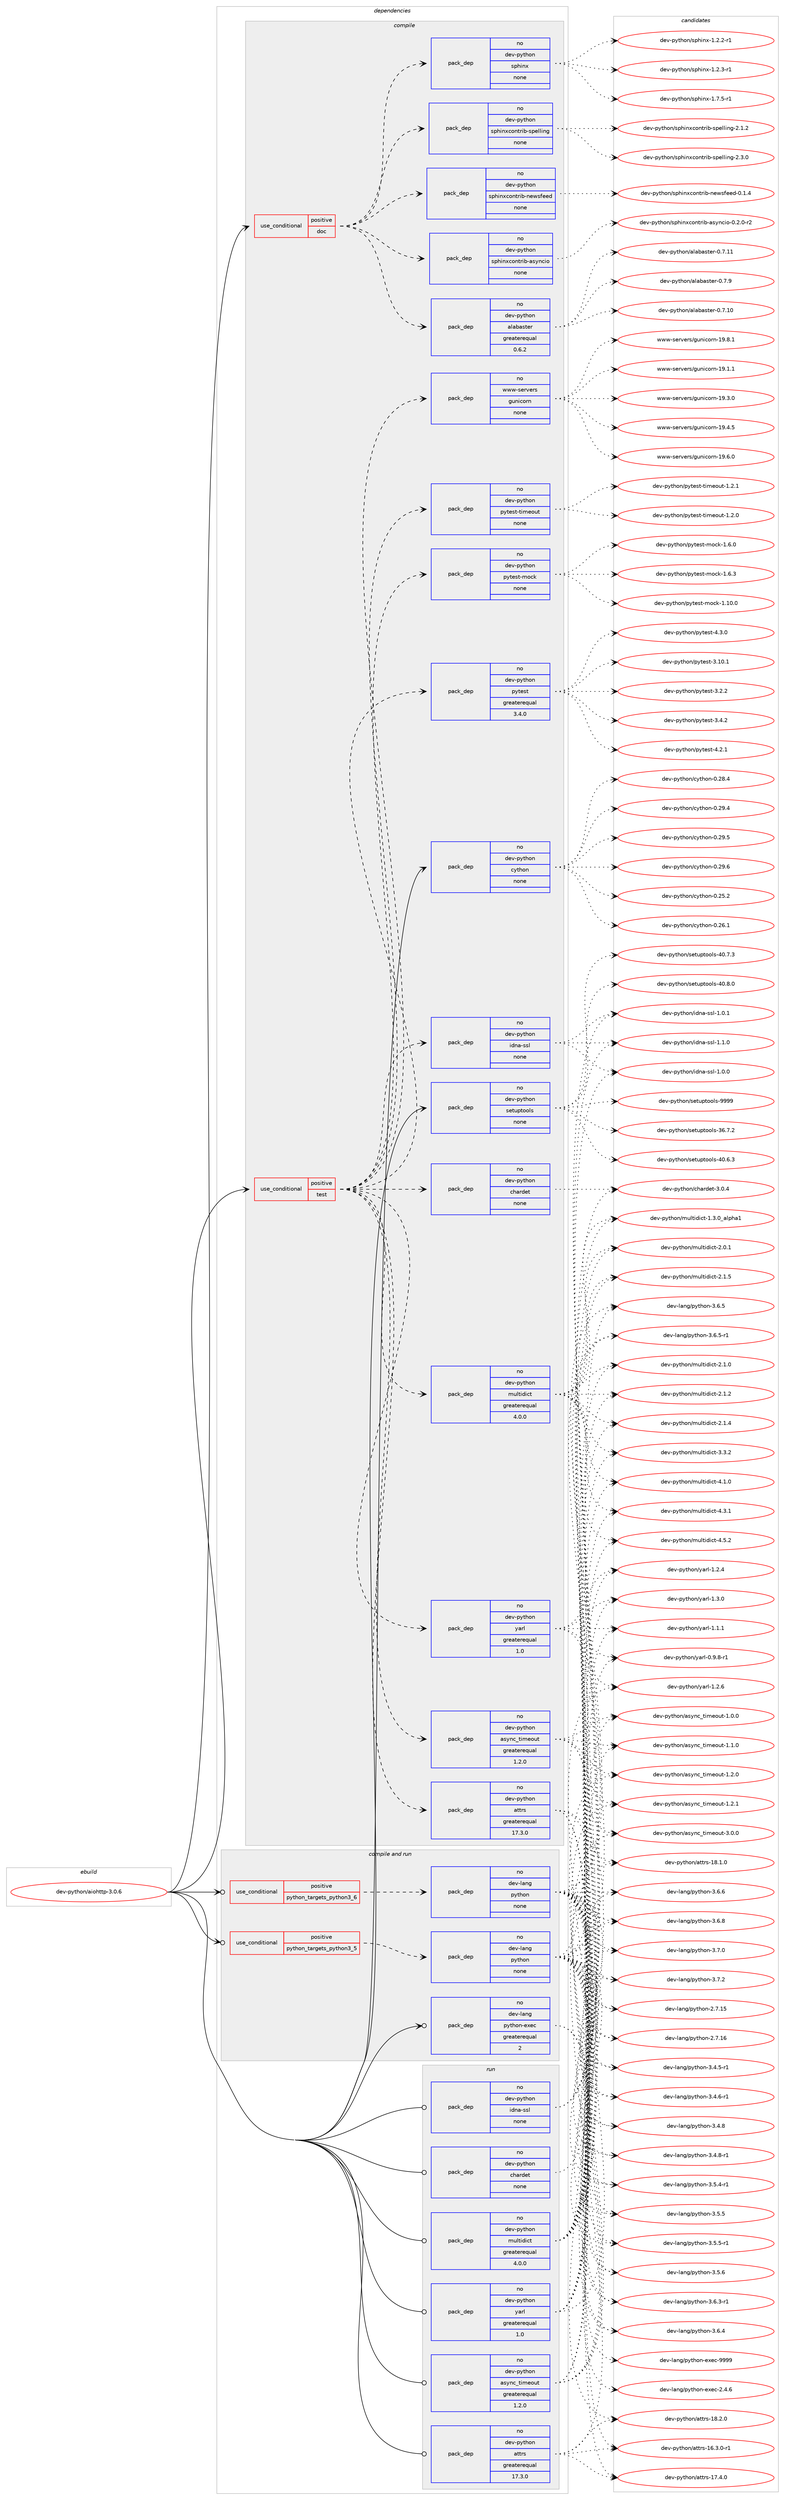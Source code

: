 digraph prolog {

# *************
# Graph options
# *************

newrank=true;
concentrate=true;
compound=true;
graph [rankdir=LR,fontname=Helvetica,fontsize=10,ranksep=1.5];#, ranksep=2.5, nodesep=0.2];
edge  [arrowhead=vee];
node  [fontname=Helvetica,fontsize=10];

# **********
# The ebuild
# **********

subgraph cluster_leftcol {
color=gray;
rank=same;
label=<<i>ebuild</i>>;
id [label="dev-python/aiohttp-3.0.6", color=red, width=4, href="../dev-python/aiohttp-3.0.6.svg"];
}

# ****************
# The dependencies
# ****************

subgraph cluster_midcol {
color=gray;
label=<<i>dependencies</i>>;
subgraph cluster_compile {
fillcolor="#eeeeee";
style=filled;
label=<<i>compile</i>>;
subgraph cond370625 {
dependency1397799 [label=<<TABLE BORDER="0" CELLBORDER="1" CELLSPACING="0" CELLPADDING="4"><TR><TD ROWSPAN="3" CELLPADDING="10">use_conditional</TD></TR><TR><TD>positive</TD></TR><TR><TD>doc</TD></TR></TABLE>>, shape=none, color=red];
subgraph pack1003949 {
dependency1397800 [label=<<TABLE BORDER="0" CELLBORDER="1" CELLSPACING="0" CELLPADDING="4" WIDTH="220"><TR><TD ROWSPAN="6" CELLPADDING="30">pack_dep</TD></TR><TR><TD WIDTH="110">no</TD></TR><TR><TD>dev-python</TD></TR><TR><TD>alabaster</TD></TR><TR><TD>greaterequal</TD></TR><TR><TD>0.6.2</TD></TR></TABLE>>, shape=none, color=blue];
}
dependency1397799:e -> dependency1397800:w [weight=20,style="dashed",arrowhead="vee"];
subgraph pack1003950 {
dependency1397801 [label=<<TABLE BORDER="0" CELLBORDER="1" CELLSPACING="0" CELLPADDING="4" WIDTH="220"><TR><TD ROWSPAN="6" CELLPADDING="30">pack_dep</TD></TR><TR><TD WIDTH="110">no</TD></TR><TR><TD>dev-python</TD></TR><TR><TD>sphinxcontrib-asyncio</TD></TR><TR><TD>none</TD></TR><TR><TD></TD></TR></TABLE>>, shape=none, color=blue];
}
dependency1397799:e -> dependency1397801:w [weight=20,style="dashed",arrowhead="vee"];
subgraph pack1003951 {
dependency1397802 [label=<<TABLE BORDER="0" CELLBORDER="1" CELLSPACING="0" CELLPADDING="4" WIDTH="220"><TR><TD ROWSPAN="6" CELLPADDING="30">pack_dep</TD></TR><TR><TD WIDTH="110">no</TD></TR><TR><TD>dev-python</TD></TR><TR><TD>sphinxcontrib-newsfeed</TD></TR><TR><TD>none</TD></TR><TR><TD></TD></TR></TABLE>>, shape=none, color=blue];
}
dependency1397799:e -> dependency1397802:w [weight=20,style="dashed",arrowhead="vee"];
subgraph pack1003952 {
dependency1397803 [label=<<TABLE BORDER="0" CELLBORDER="1" CELLSPACING="0" CELLPADDING="4" WIDTH="220"><TR><TD ROWSPAN="6" CELLPADDING="30">pack_dep</TD></TR><TR><TD WIDTH="110">no</TD></TR><TR><TD>dev-python</TD></TR><TR><TD>sphinxcontrib-spelling</TD></TR><TR><TD>none</TD></TR><TR><TD></TD></TR></TABLE>>, shape=none, color=blue];
}
dependency1397799:e -> dependency1397803:w [weight=20,style="dashed",arrowhead="vee"];
subgraph pack1003953 {
dependency1397804 [label=<<TABLE BORDER="0" CELLBORDER="1" CELLSPACING="0" CELLPADDING="4" WIDTH="220"><TR><TD ROWSPAN="6" CELLPADDING="30">pack_dep</TD></TR><TR><TD WIDTH="110">no</TD></TR><TR><TD>dev-python</TD></TR><TR><TD>sphinx</TD></TR><TR><TD>none</TD></TR><TR><TD></TD></TR></TABLE>>, shape=none, color=blue];
}
dependency1397799:e -> dependency1397804:w [weight=20,style="dashed",arrowhead="vee"];
}
id:e -> dependency1397799:w [weight=20,style="solid",arrowhead="vee"];
subgraph cond370626 {
dependency1397805 [label=<<TABLE BORDER="0" CELLBORDER="1" CELLSPACING="0" CELLPADDING="4"><TR><TD ROWSPAN="3" CELLPADDING="10">use_conditional</TD></TR><TR><TD>positive</TD></TR><TR><TD>test</TD></TR></TABLE>>, shape=none, color=red];
subgraph pack1003954 {
dependency1397806 [label=<<TABLE BORDER="0" CELLBORDER="1" CELLSPACING="0" CELLPADDING="4" WIDTH="220"><TR><TD ROWSPAN="6" CELLPADDING="30">pack_dep</TD></TR><TR><TD WIDTH="110">no</TD></TR><TR><TD>dev-python</TD></TR><TR><TD>async_timeout</TD></TR><TR><TD>greaterequal</TD></TR><TR><TD>1.2.0</TD></TR></TABLE>>, shape=none, color=blue];
}
dependency1397805:e -> dependency1397806:w [weight=20,style="dashed",arrowhead="vee"];
subgraph pack1003955 {
dependency1397807 [label=<<TABLE BORDER="0" CELLBORDER="1" CELLSPACING="0" CELLPADDING="4" WIDTH="220"><TR><TD ROWSPAN="6" CELLPADDING="30">pack_dep</TD></TR><TR><TD WIDTH="110">no</TD></TR><TR><TD>dev-python</TD></TR><TR><TD>attrs</TD></TR><TR><TD>greaterequal</TD></TR><TR><TD>17.3.0</TD></TR></TABLE>>, shape=none, color=blue];
}
dependency1397805:e -> dependency1397807:w [weight=20,style="dashed",arrowhead="vee"];
subgraph pack1003956 {
dependency1397808 [label=<<TABLE BORDER="0" CELLBORDER="1" CELLSPACING="0" CELLPADDING="4" WIDTH="220"><TR><TD ROWSPAN="6" CELLPADDING="30">pack_dep</TD></TR><TR><TD WIDTH="110">no</TD></TR><TR><TD>dev-python</TD></TR><TR><TD>chardet</TD></TR><TR><TD>none</TD></TR><TR><TD></TD></TR></TABLE>>, shape=none, color=blue];
}
dependency1397805:e -> dependency1397808:w [weight=20,style="dashed",arrowhead="vee"];
subgraph pack1003957 {
dependency1397809 [label=<<TABLE BORDER="0" CELLBORDER="1" CELLSPACING="0" CELLPADDING="4" WIDTH="220"><TR><TD ROWSPAN="6" CELLPADDING="30">pack_dep</TD></TR><TR><TD WIDTH="110">no</TD></TR><TR><TD>dev-python</TD></TR><TR><TD>multidict</TD></TR><TR><TD>greaterequal</TD></TR><TR><TD>4.0.0</TD></TR></TABLE>>, shape=none, color=blue];
}
dependency1397805:e -> dependency1397809:w [weight=20,style="dashed",arrowhead="vee"];
subgraph pack1003958 {
dependency1397810 [label=<<TABLE BORDER="0" CELLBORDER="1" CELLSPACING="0" CELLPADDING="4" WIDTH="220"><TR><TD ROWSPAN="6" CELLPADDING="30">pack_dep</TD></TR><TR><TD WIDTH="110">no</TD></TR><TR><TD>dev-python</TD></TR><TR><TD>yarl</TD></TR><TR><TD>greaterequal</TD></TR><TR><TD>1.0</TD></TR></TABLE>>, shape=none, color=blue];
}
dependency1397805:e -> dependency1397810:w [weight=20,style="dashed",arrowhead="vee"];
subgraph pack1003959 {
dependency1397811 [label=<<TABLE BORDER="0" CELLBORDER="1" CELLSPACING="0" CELLPADDING="4" WIDTH="220"><TR><TD ROWSPAN="6" CELLPADDING="30">pack_dep</TD></TR><TR><TD WIDTH="110">no</TD></TR><TR><TD>dev-python</TD></TR><TR><TD>idna-ssl</TD></TR><TR><TD>none</TD></TR><TR><TD></TD></TR></TABLE>>, shape=none, color=blue];
}
dependency1397805:e -> dependency1397811:w [weight=20,style="dashed",arrowhead="vee"];
subgraph pack1003960 {
dependency1397812 [label=<<TABLE BORDER="0" CELLBORDER="1" CELLSPACING="0" CELLPADDING="4" WIDTH="220"><TR><TD ROWSPAN="6" CELLPADDING="30">pack_dep</TD></TR><TR><TD WIDTH="110">no</TD></TR><TR><TD>dev-python</TD></TR><TR><TD>pytest</TD></TR><TR><TD>greaterequal</TD></TR><TR><TD>3.4.0</TD></TR></TABLE>>, shape=none, color=blue];
}
dependency1397805:e -> dependency1397812:w [weight=20,style="dashed",arrowhead="vee"];
subgraph pack1003961 {
dependency1397813 [label=<<TABLE BORDER="0" CELLBORDER="1" CELLSPACING="0" CELLPADDING="4" WIDTH="220"><TR><TD ROWSPAN="6" CELLPADDING="30">pack_dep</TD></TR><TR><TD WIDTH="110">no</TD></TR><TR><TD>dev-python</TD></TR><TR><TD>pytest-mock</TD></TR><TR><TD>none</TD></TR><TR><TD></TD></TR></TABLE>>, shape=none, color=blue];
}
dependency1397805:e -> dependency1397813:w [weight=20,style="dashed",arrowhead="vee"];
subgraph pack1003962 {
dependency1397814 [label=<<TABLE BORDER="0" CELLBORDER="1" CELLSPACING="0" CELLPADDING="4" WIDTH="220"><TR><TD ROWSPAN="6" CELLPADDING="30">pack_dep</TD></TR><TR><TD WIDTH="110">no</TD></TR><TR><TD>dev-python</TD></TR><TR><TD>pytest-timeout</TD></TR><TR><TD>none</TD></TR><TR><TD></TD></TR></TABLE>>, shape=none, color=blue];
}
dependency1397805:e -> dependency1397814:w [weight=20,style="dashed",arrowhead="vee"];
subgraph pack1003963 {
dependency1397815 [label=<<TABLE BORDER="0" CELLBORDER="1" CELLSPACING="0" CELLPADDING="4" WIDTH="220"><TR><TD ROWSPAN="6" CELLPADDING="30">pack_dep</TD></TR><TR><TD WIDTH="110">no</TD></TR><TR><TD>www-servers</TD></TR><TR><TD>gunicorn</TD></TR><TR><TD>none</TD></TR><TR><TD></TD></TR></TABLE>>, shape=none, color=blue];
}
dependency1397805:e -> dependency1397815:w [weight=20,style="dashed",arrowhead="vee"];
}
id:e -> dependency1397805:w [weight=20,style="solid",arrowhead="vee"];
subgraph pack1003964 {
dependency1397816 [label=<<TABLE BORDER="0" CELLBORDER="1" CELLSPACING="0" CELLPADDING="4" WIDTH="220"><TR><TD ROWSPAN="6" CELLPADDING="30">pack_dep</TD></TR><TR><TD WIDTH="110">no</TD></TR><TR><TD>dev-python</TD></TR><TR><TD>cython</TD></TR><TR><TD>none</TD></TR><TR><TD></TD></TR></TABLE>>, shape=none, color=blue];
}
id:e -> dependency1397816:w [weight=20,style="solid",arrowhead="vee"];
subgraph pack1003965 {
dependency1397817 [label=<<TABLE BORDER="0" CELLBORDER="1" CELLSPACING="0" CELLPADDING="4" WIDTH="220"><TR><TD ROWSPAN="6" CELLPADDING="30">pack_dep</TD></TR><TR><TD WIDTH="110">no</TD></TR><TR><TD>dev-python</TD></TR><TR><TD>setuptools</TD></TR><TR><TD>none</TD></TR><TR><TD></TD></TR></TABLE>>, shape=none, color=blue];
}
id:e -> dependency1397817:w [weight=20,style="solid",arrowhead="vee"];
}
subgraph cluster_compileandrun {
fillcolor="#eeeeee";
style=filled;
label=<<i>compile and run</i>>;
subgraph cond370627 {
dependency1397818 [label=<<TABLE BORDER="0" CELLBORDER="1" CELLSPACING="0" CELLPADDING="4"><TR><TD ROWSPAN="3" CELLPADDING="10">use_conditional</TD></TR><TR><TD>positive</TD></TR><TR><TD>python_targets_python3_5</TD></TR></TABLE>>, shape=none, color=red];
subgraph pack1003966 {
dependency1397819 [label=<<TABLE BORDER="0" CELLBORDER="1" CELLSPACING="0" CELLPADDING="4" WIDTH="220"><TR><TD ROWSPAN="6" CELLPADDING="30">pack_dep</TD></TR><TR><TD WIDTH="110">no</TD></TR><TR><TD>dev-lang</TD></TR><TR><TD>python</TD></TR><TR><TD>none</TD></TR><TR><TD></TD></TR></TABLE>>, shape=none, color=blue];
}
dependency1397818:e -> dependency1397819:w [weight=20,style="dashed",arrowhead="vee"];
}
id:e -> dependency1397818:w [weight=20,style="solid",arrowhead="odotvee"];
subgraph cond370628 {
dependency1397820 [label=<<TABLE BORDER="0" CELLBORDER="1" CELLSPACING="0" CELLPADDING="4"><TR><TD ROWSPAN="3" CELLPADDING="10">use_conditional</TD></TR><TR><TD>positive</TD></TR><TR><TD>python_targets_python3_6</TD></TR></TABLE>>, shape=none, color=red];
subgraph pack1003967 {
dependency1397821 [label=<<TABLE BORDER="0" CELLBORDER="1" CELLSPACING="0" CELLPADDING="4" WIDTH="220"><TR><TD ROWSPAN="6" CELLPADDING="30">pack_dep</TD></TR><TR><TD WIDTH="110">no</TD></TR><TR><TD>dev-lang</TD></TR><TR><TD>python</TD></TR><TR><TD>none</TD></TR><TR><TD></TD></TR></TABLE>>, shape=none, color=blue];
}
dependency1397820:e -> dependency1397821:w [weight=20,style="dashed",arrowhead="vee"];
}
id:e -> dependency1397820:w [weight=20,style="solid",arrowhead="odotvee"];
subgraph pack1003968 {
dependency1397822 [label=<<TABLE BORDER="0" CELLBORDER="1" CELLSPACING="0" CELLPADDING="4" WIDTH="220"><TR><TD ROWSPAN="6" CELLPADDING="30">pack_dep</TD></TR><TR><TD WIDTH="110">no</TD></TR><TR><TD>dev-lang</TD></TR><TR><TD>python-exec</TD></TR><TR><TD>greaterequal</TD></TR><TR><TD>2</TD></TR></TABLE>>, shape=none, color=blue];
}
id:e -> dependency1397822:w [weight=20,style="solid",arrowhead="odotvee"];
}
subgraph cluster_run {
fillcolor="#eeeeee";
style=filled;
label=<<i>run</i>>;
subgraph pack1003969 {
dependency1397823 [label=<<TABLE BORDER="0" CELLBORDER="1" CELLSPACING="0" CELLPADDING="4" WIDTH="220"><TR><TD ROWSPAN="6" CELLPADDING="30">pack_dep</TD></TR><TR><TD WIDTH="110">no</TD></TR><TR><TD>dev-python</TD></TR><TR><TD>async_timeout</TD></TR><TR><TD>greaterequal</TD></TR><TR><TD>1.2.0</TD></TR></TABLE>>, shape=none, color=blue];
}
id:e -> dependency1397823:w [weight=20,style="solid",arrowhead="odot"];
subgraph pack1003970 {
dependency1397824 [label=<<TABLE BORDER="0" CELLBORDER="1" CELLSPACING="0" CELLPADDING="4" WIDTH="220"><TR><TD ROWSPAN="6" CELLPADDING="30">pack_dep</TD></TR><TR><TD WIDTH="110">no</TD></TR><TR><TD>dev-python</TD></TR><TR><TD>attrs</TD></TR><TR><TD>greaterequal</TD></TR><TR><TD>17.3.0</TD></TR></TABLE>>, shape=none, color=blue];
}
id:e -> dependency1397824:w [weight=20,style="solid",arrowhead="odot"];
subgraph pack1003971 {
dependency1397825 [label=<<TABLE BORDER="0" CELLBORDER="1" CELLSPACING="0" CELLPADDING="4" WIDTH="220"><TR><TD ROWSPAN="6" CELLPADDING="30">pack_dep</TD></TR><TR><TD WIDTH="110">no</TD></TR><TR><TD>dev-python</TD></TR><TR><TD>chardet</TD></TR><TR><TD>none</TD></TR><TR><TD></TD></TR></TABLE>>, shape=none, color=blue];
}
id:e -> dependency1397825:w [weight=20,style="solid",arrowhead="odot"];
subgraph pack1003972 {
dependency1397826 [label=<<TABLE BORDER="0" CELLBORDER="1" CELLSPACING="0" CELLPADDING="4" WIDTH="220"><TR><TD ROWSPAN="6" CELLPADDING="30">pack_dep</TD></TR><TR><TD WIDTH="110">no</TD></TR><TR><TD>dev-python</TD></TR><TR><TD>idna-ssl</TD></TR><TR><TD>none</TD></TR><TR><TD></TD></TR></TABLE>>, shape=none, color=blue];
}
id:e -> dependency1397826:w [weight=20,style="solid",arrowhead="odot"];
subgraph pack1003973 {
dependency1397827 [label=<<TABLE BORDER="0" CELLBORDER="1" CELLSPACING="0" CELLPADDING="4" WIDTH="220"><TR><TD ROWSPAN="6" CELLPADDING="30">pack_dep</TD></TR><TR><TD WIDTH="110">no</TD></TR><TR><TD>dev-python</TD></TR><TR><TD>multidict</TD></TR><TR><TD>greaterequal</TD></TR><TR><TD>4.0.0</TD></TR></TABLE>>, shape=none, color=blue];
}
id:e -> dependency1397827:w [weight=20,style="solid",arrowhead="odot"];
subgraph pack1003974 {
dependency1397828 [label=<<TABLE BORDER="0" CELLBORDER="1" CELLSPACING="0" CELLPADDING="4" WIDTH="220"><TR><TD ROWSPAN="6" CELLPADDING="30">pack_dep</TD></TR><TR><TD WIDTH="110">no</TD></TR><TR><TD>dev-python</TD></TR><TR><TD>yarl</TD></TR><TR><TD>greaterequal</TD></TR><TR><TD>1.0</TD></TR></TABLE>>, shape=none, color=blue];
}
id:e -> dependency1397828:w [weight=20,style="solid",arrowhead="odot"];
}
}

# **************
# The candidates
# **************

subgraph cluster_choices {
rank=same;
color=gray;
label=<<i>candidates</i>>;

subgraph choice1003949 {
color=black;
nodesep=1;
choice10010111845112121116104111110479710897989711511610111445484655464948 [label="dev-python/alabaster-0.7.10", color=red, width=4,href="../dev-python/alabaster-0.7.10.svg"];
choice10010111845112121116104111110479710897989711511610111445484655464949 [label="dev-python/alabaster-0.7.11", color=red, width=4,href="../dev-python/alabaster-0.7.11.svg"];
choice100101118451121211161041111104797108979897115116101114454846554657 [label="dev-python/alabaster-0.7.9", color=red, width=4,href="../dev-python/alabaster-0.7.9.svg"];
dependency1397800:e -> choice10010111845112121116104111110479710897989711511610111445484655464948:w [style=dotted,weight="100"];
dependency1397800:e -> choice10010111845112121116104111110479710897989711511610111445484655464949:w [style=dotted,weight="100"];
dependency1397800:e -> choice100101118451121211161041111104797108979897115116101114454846554657:w [style=dotted,weight="100"];
}
subgraph choice1003950 {
color=black;
nodesep=1;
choice100101118451121211161041111104711511210410511012099111110116114105984597115121110991051114548465046484511450 [label="dev-python/sphinxcontrib-asyncio-0.2.0-r2", color=red, width=4,href="../dev-python/sphinxcontrib-asyncio-0.2.0-r2.svg"];
dependency1397801:e -> choice100101118451121211161041111104711511210410511012099111110116114105984597115121110991051114548465046484511450:w [style=dotted,weight="100"];
}
subgraph choice1003951 {
color=black;
nodesep=1;
choice1001011184511212111610411111047115112104105110120991111101161141059845110101119115102101101100454846494652 [label="dev-python/sphinxcontrib-newsfeed-0.1.4", color=red, width=4,href="../dev-python/sphinxcontrib-newsfeed-0.1.4.svg"];
dependency1397802:e -> choice1001011184511212111610411111047115112104105110120991111101161141059845110101119115102101101100454846494652:w [style=dotted,weight="100"];
}
subgraph choice1003952 {
color=black;
nodesep=1;
choice1001011184511212111610411111047115112104105110120991111101161141059845115112101108108105110103455046494650 [label="dev-python/sphinxcontrib-spelling-2.1.2", color=red, width=4,href="../dev-python/sphinxcontrib-spelling-2.1.2.svg"];
choice1001011184511212111610411111047115112104105110120991111101161141059845115112101108108105110103455046514648 [label="dev-python/sphinxcontrib-spelling-2.3.0", color=red, width=4,href="../dev-python/sphinxcontrib-spelling-2.3.0.svg"];
dependency1397803:e -> choice1001011184511212111610411111047115112104105110120991111101161141059845115112101108108105110103455046494650:w [style=dotted,weight="100"];
dependency1397803:e -> choice1001011184511212111610411111047115112104105110120991111101161141059845115112101108108105110103455046514648:w [style=dotted,weight="100"];
}
subgraph choice1003953 {
color=black;
nodesep=1;
choice10010111845112121116104111110471151121041051101204549465046504511449 [label="dev-python/sphinx-1.2.2-r1", color=red, width=4,href="../dev-python/sphinx-1.2.2-r1.svg"];
choice10010111845112121116104111110471151121041051101204549465046514511449 [label="dev-python/sphinx-1.2.3-r1", color=red, width=4,href="../dev-python/sphinx-1.2.3-r1.svg"];
choice10010111845112121116104111110471151121041051101204549465546534511449 [label="dev-python/sphinx-1.7.5-r1", color=red, width=4,href="../dev-python/sphinx-1.7.5-r1.svg"];
dependency1397804:e -> choice10010111845112121116104111110471151121041051101204549465046504511449:w [style=dotted,weight="100"];
dependency1397804:e -> choice10010111845112121116104111110471151121041051101204549465046514511449:w [style=dotted,weight="100"];
dependency1397804:e -> choice10010111845112121116104111110471151121041051101204549465546534511449:w [style=dotted,weight="100"];
}
subgraph choice1003954 {
color=black;
nodesep=1;
choice1001011184511212111610411111047971151211109995116105109101111117116454946484648 [label="dev-python/async_timeout-1.0.0", color=red, width=4,href="../dev-python/async_timeout-1.0.0.svg"];
choice1001011184511212111610411111047971151211109995116105109101111117116454946494648 [label="dev-python/async_timeout-1.1.0", color=red, width=4,href="../dev-python/async_timeout-1.1.0.svg"];
choice1001011184511212111610411111047971151211109995116105109101111117116454946504648 [label="dev-python/async_timeout-1.2.0", color=red, width=4,href="../dev-python/async_timeout-1.2.0.svg"];
choice1001011184511212111610411111047971151211109995116105109101111117116454946504649 [label="dev-python/async_timeout-1.2.1", color=red, width=4,href="../dev-python/async_timeout-1.2.1.svg"];
choice1001011184511212111610411111047971151211109995116105109101111117116455146484648 [label="dev-python/async_timeout-3.0.0", color=red, width=4,href="../dev-python/async_timeout-3.0.0.svg"];
dependency1397806:e -> choice1001011184511212111610411111047971151211109995116105109101111117116454946484648:w [style=dotted,weight="100"];
dependency1397806:e -> choice1001011184511212111610411111047971151211109995116105109101111117116454946494648:w [style=dotted,weight="100"];
dependency1397806:e -> choice1001011184511212111610411111047971151211109995116105109101111117116454946504648:w [style=dotted,weight="100"];
dependency1397806:e -> choice1001011184511212111610411111047971151211109995116105109101111117116454946504649:w [style=dotted,weight="100"];
dependency1397806:e -> choice1001011184511212111610411111047971151211109995116105109101111117116455146484648:w [style=dotted,weight="100"];
}
subgraph choice1003955 {
color=black;
nodesep=1;
choice100101118451121211161041111104797116116114115454954465146484511449 [label="dev-python/attrs-16.3.0-r1", color=red, width=4,href="../dev-python/attrs-16.3.0-r1.svg"];
choice10010111845112121116104111110479711611611411545495546524648 [label="dev-python/attrs-17.4.0", color=red, width=4,href="../dev-python/attrs-17.4.0.svg"];
choice10010111845112121116104111110479711611611411545495646494648 [label="dev-python/attrs-18.1.0", color=red, width=4,href="../dev-python/attrs-18.1.0.svg"];
choice10010111845112121116104111110479711611611411545495646504648 [label="dev-python/attrs-18.2.0", color=red, width=4,href="../dev-python/attrs-18.2.0.svg"];
dependency1397807:e -> choice100101118451121211161041111104797116116114115454954465146484511449:w [style=dotted,weight="100"];
dependency1397807:e -> choice10010111845112121116104111110479711611611411545495546524648:w [style=dotted,weight="100"];
dependency1397807:e -> choice10010111845112121116104111110479711611611411545495646494648:w [style=dotted,weight="100"];
dependency1397807:e -> choice10010111845112121116104111110479711611611411545495646504648:w [style=dotted,weight="100"];
}
subgraph choice1003956 {
color=black;
nodesep=1;
choice10010111845112121116104111110479910497114100101116455146484652 [label="dev-python/chardet-3.0.4", color=red, width=4,href="../dev-python/chardet-3.0.4.svg"];
dependency1397808:e -> choice10010111845112121116104111110479910497114100101116455146484652:w [style=dotted,weight="100"];
}
subgraph choice1003957 {
color=black;
nodesep=1;
choice10010111845112121116104111110471091171081161051001059911645494651464895971081121049749 [label="dev-python/multidict-1.3.0_alpha1", color=red, width=4,href="../dev-python/multidict-1.3.0_alpha1.svg"];
choice100101118451121211161041111104710911710811610510010599116455046484649 [label="dev-python/multidict-2.0.1", color=red, width=4,href="../dev-python/multidict-2.0.1.svg"];
choice100101118451121211161041111104710911710811610510010599116455046494648 [label="dev-python/multidict-2.1.0", color=red, width=4,href="../dev-python/multidict-2.1.0.svg"];
choice100101118451121211161041111104710911710811610510010599116455046494650 [label="dev-python/multidict-2.1.2", color=red, width=4,href="../dev-python/multidict-2.1.2.svg"];
choice100101118451121211161041111104710911710811610510010599116455046494652 [label="dev-python/multidict-2.1.4", color=red, width=4,href="../dev-python/multidict-2.1.4.svg"];
choice100101118451121211161041111104710911710811610510010599116455046494653 [label="dev-python/multidict-2.1.5", color=red, width=4,href="../dev-python/multidict-2.1.5.svg"];
choice100101118451121211161041111104710911710811610510010599116455146514650 [label="dev-python/multidict-3.3.2", color=red, width=4,href="../dev-python/multidict-3.3.2.svg"];
choice100101118451121211161041111104710911710811610510010599116455246494648 [label="dev-python/multidict-4.1.0", color=red, width=4,href="../dev-python/multidict-4.1.0.svg"];
choice100101118451121211161041111104710911710811610510010599116455246514649 [label="dev-python/multidict-4.3.1", color=red, width=4,href="../dev-python/multidict-4.3.1.svg"];
choice100101118451121211161041111104710911710811610510010599116455246534650 [label="dev-python/multidict-4.5.2", color=red, width=4,href="../dev-python/multidict-4.5.2.svg"];
dependency1397809:e -> choice10010111845112121116104111110471091171081161051001059911645494651464895971081121049749:w [style=dotted,weight="100"];
dependency1397809:e -> choice100101118451121211161041111104710911710811610510010599116455046484649:w [style=dotted,weight="100"];
dependency1397809:e -> choice100101118451121211161041111104710911710811610510010599116455046494648:w [style=dotted,weight="100"];
dependency1397809:e -> choice100101118451121211161041111104710911710811610510010599116455046494650:w [style=dotted,weight="100"];
dependency1397809:e -> choice100101118451121211161041111104710911710811610510010599116455046494652:w [style=dotted,weight="100"];
dependency1397809:e -> choice100101118451121211161041111104710911710811610510010599116455046494653:w [style=dotted,weight="100"];
dependency1397809:e -> choice100101118451121211161041111104710911710811610510010599116455146514650:w [style=dotted,weight="100"];
dependency1397809:e -> choice100101118451121211161041111104710911710811610510010599116455246494648:w [style=dotted,weight="100"];
dependency1397809:e -> choice100101118451121211161041111104710911710811610510010599116455246514649:w [style=dotted,weight="100"];
dependency1397809:e -> choice100101118451121211161041111104710911710811610510010599116455246534650:w [style=dotted,weight="100"];
}
subgraph choice1003958 {
color=black;
nodesep=1;
choice1001011184511212111610411111047121971141084548465746564511449 [label="dev-python/yarl-0.9.8-r1", color=red, width=4,href="../dev-python/yarl-0.9.8-r1.svg"];
choice100101118451121211161041111104712197114108454946494649 [label="dev-python/yarl-1.1.1", color=red, width=4,href="../dev-python/yarl-1.1.1.svg"];
choice100101118451121211161041111104712197114108454946504652 [label="dev-python/yarl-1.2.4", color=red, width=4,href="../dev-python/yarl-1.2.4.svg"];
choice100101118451121211161041111104712197114108454946504654 [label="dev-python/yarl-1.2.6", color=red, width=4,href="../dev-python/yarl-1.2.6.svg"];
choice100101118451121211161041111104712197114108454946514648 [label="dev-python/yarl-1.3.0", color=red, width=4,href="../dev-python/yarl-1.3.0.svg"];
dependency1397810:e -> choice1001011184511212111610411111047121971141084548465746564511449:w [style=dotted,weight="100"];
dependency1397810:e -> choice100101118451121211161041111104712197114108454946494649:w [style=dotted,weight="100"];
dependency1397810:e -> choice100101118451121211161041111104712197114108454946504652:w [style=dotted,weight="100"];
dependency1397810:e -> choice100101118451121211161041111104712197114108454946504654:w [style=dotted,weight="100"];
dependency1397810:e -> choice100101118451121211161041111104712197114108454946514648:w [style=dotted,weight="100"];
}
subgraph choice1003959 {
color=black;
nodesep=1;
choice10010111845112121116104111110471051001109745115115108454946484648 [label="dev-python/idna-ssl-1.0.0", color=red, width=4,href="../dev-python/idna-ssl-1.0.0.svg"];
choice10010111845112121116104111110471051001109745115115108454946484649 [label="dev-python/idna-ssl-1.0.1", color=red, width=4,href="../dev-python/idna-ssl-1.0.1.svg"];
choice10010111845112121116104111110471051001109745115115108454946494648 [label="dev-python/idna-ssl-1.1.0", color=red, width=4,href="../dev-python/idna-ssl-1.1.0.svg"];
dependency1397811:e -> choice10010111845112121116104111110471051001109745115115108454946484648:w [style=dotted,weight="100"];
dependency1397811:e -> choice10010111845112121116104111110471051001109745115115108454946484649:w [style=dotted,weight="100"];
dependency1397811:e -> choice10010111845112121116104111110471051001109745115115108454946494648:w [style=dotted,weight="100"];
}
subgraph choice1003960 {
color=black;
nodesep=1;
choice100101118451121211161041111104711212111610111511645514649484649 [label="dev-python/pytest-3.10.1", color=red, width=4,href="../dev-python/pytest-3.10.1.svg"];
choice1001011184511212111610411111047112121116101115116455146504650 [label="dev-python/pytest-3.2.2", color=red, width=4,href="../dev-python/pytest-3.2.2.svg"];
choice1001011184511212111610411111047112121116101115116455146524650 [label="dev-python/pytest-3.4.2", color=red, width=4,href="../dev-python/pytest-3.4.2.svg"];
choice1001011184511212111610411111047112121116101115116455246504649 [label="dev-python/pytest-4.2.1", color=red, width=4,href="../dev-python/pytest-4.2.1.svg"];
choice1001011184511212111610411111047112121116101115116455246514648 [label="dev-python/pytest-4.3.0", color=red, width=4,href="../dev-python/pytest-4.3.0.svg"];
dependency1397812:e -> choice100101118451121211161041111104711212111610111511645514649484649:w [style=dotted,weight="100"];
dependency1397812:e -> choice1001011184511212111610411111047112121116101115116455146504650:w [style=dotted,weight="100"];
dependency1397812:e -> choice1001011184511212111610411111047112121116101115116455146524650:w [style=dotted,weight="100"];
dependency1397812:e -> choice1001011184511212111610411111047112121116101115116455246504649:w [style=dotted,weight="100"];
dependency1397812:e -> choice1001011184511212111610411111047112121116101115116455246514648:w [style=dotted,weight="100"];
}
subgraph choice1003961 {
color=black;
nodesep=1;
choice1001011184511212111610411111047112121116101115116451091119910745494649484648 [label="dev-python/pytest-mock-1.10.0", color=red, width=4,href="../dev-python/pytest-mock-1.10.0.svg"];
choice10010111845112121116104111110471121211161011151164510911199107454946544648 [label="dev-python/pytest-mock-1.6.0", color=red, width=4,href="../dev-python/pytest-mock-1.6.0.svg"];
choice10010111845112121116104111110471121211161011151164510911199107454946544651 [label="dev-python/pytest-mock-1.6.3", color=red, width=4,href="../dev-python/pytest-mock-1.6.3.svg"];
dependency1397813:e -> choice1001011184511212111610411111047112121116101115116451091119910745494649484648:w [style=dotted,weight="100"];
dependency1397813:e -> choice10010111845112121116104111110471121211161011151164510911199107454946544648:w [style=dotted,weight="100"];
dependency1397813:e -> choice10010111845112121116104111110471121211161011151164510911199107454946544651:w [style=dotted,weight="100"];
}
subgraph choice1003962 {
color=black;
nodesep=1;
choice100101118451121211161041111104711212111610111511645116105109101111117116454946504648 [label="dev-python/pytest-timeout-1.2.0", color=red, width=4,href="../dev-python/pytest-timeout-1.2.0.svg"];
choice100101118451121211161041111104711212111610111511645116105109101111117116454946504649 [label="dev-python/pytest-timeout-1.2.1", color=red, width=4,href="../dev-python/pytest-timeout-1.2.1.svg"];
dependency1397814:e -> choice100101118451121211161041111104711212111610111511645116105109101111117116454946504648:w [style=dotted,weight="100"];
dependency1397814:e -> choice100101118451121211161041111104711212111610111511645116105109101111117116454946504649:w [style=dotted,weight="100"];
}
subgraph choice1003963 {
color=black;
nodesep=1;
choice11911911945115101114118101114115471031171101059911111411045495746494649 [label="www-servers/gunicorn-19.1.1", color=red, width=4,href="../www-servers/gunicorn-19.1.1.svg"];
choice11911911945115101114118101114115471031171101059911111411045495746514648 [label="www-servers/gunicorn-19.3.0", color=red, width=4,href="../www-servers/gunicorn-19.3.0.svg"];
choice11911911945115101114118101114115471031171101059911111411045495746524653 [label="www-servers/gunicorn-19.4.5", color=red, width=4,href="../www-servers/gunicorn-19.4.5.svg"];
choice11911911945115101114118101114115471031171101059911111411045495746544648 [label="www-servers/gunicorn-19.6.0", color=red, width=4,href="../www-servers/gunicorn-19.6.0.svg"];
choice11911911945115101114118101114115471031171101059911111411045495746564649 [label="www-servers/gunicorn-19.8.1", color=red, width=4,href="../www-servers/gunicorn-19.8.1.svg"];
dependency1397815:e -> choice11911911945115101114118101114115471031171101059911111411045495746494649:w [style=dotted,weight="100"];
dependency1397815:e -> choice11911911945115101114118101114115471031171101059911111411045495746514648:w [style=dotted,weight="100"];
dependency1397815:e -> choice11911911945115101114118101114115471031171101059911111411045495746524653:w [style=dotted,weight="100"];
dependency1397815:e -> choice11911911945115101114118101114115471031171101059911111411045495746544648:w [style=dotted,weight="100"];
dependency1397815:e -> choice11911911945115101114118101114115471031171101059911111411045495746564649:w [style=dotted,weight="100"];
}
subgraph choice1003964 {
color=black;
nodesep=1;
choice10010111845112121116104111110479912111610411111045484650534650 [label="dev-python/cython-0.25.2", color=red, width=4,href="../dev-python/cython-0.25.2.svg"];
choice10010111845112121116104111110479912111610411111045484650544649 [label="dev-python/cython-0.26.1", color=red, width=4,href="../dev-python/cython-0.26.1.svg"];
choice10010111845112121116104111110479912111610411111045484650564652 [label="dev-python/cython-0.28.4", color=red, width=4,href="../dev-python/cython-0.28.4.svg"];
choice10010111845112121116104111110479912111610411111045484650574652 [label="dev-python/cython-0.29.4", color=red, width=4,href="../dev-python/cython-0.29.4.svg"];
choice10010111845112121116104111110479912111610411111045484650574653 [label="dev-python/cython-0.29.5", color=red, width=4,href="../dev-python/cython-0.29.5.svg"];
choice10010111845112121116104111110479912111610411111045484650574654 [label="dev-python/cython-0.29.6", color=red, width=4,href="../dev-python/cython-0.29.6.svg"];
dependency1397816:e -> choice10010111845112121116104111110479912111610411111045484650534650:w [style=dotted,weight="100"];
dependency1397816:e -> choice10010111845112121116104111110479912111610411111045484650544649:w [style=dotted,weight="100"];
dependency1397816:e -> choice10010111845112121116104111110479912111610411111045484650564652:w [style=dotted,weight="100"];
dependency1397816:e -> choice10010111845112121116104111110479912111610411111045484650574652:w [style=dotted,weight="100"];
dependency1397816:e -> choice10010111845112121116104111110479912111610411111045484650574653:w [style=dotted,weight="100"];
dependency1397816:e -> choice10010111845112121116104111110479912111610411111045484650574654:w [style=dotted,weight="100"];
}
subgraph choice1003965 {
color=black;
nodesep=1;
choice100101118451121211161041111104711510111611711211611111110811545515446554650 [label="dev-python/setuptools-36.7.2", color=red, width=4,href="../dev-python/setuptools-36.7.2.svg"];
choice100101118451121211161041111104711510111611711211611111110811545524846544651 [label="dev-python/setuptools-40.6.3", color=red, width=4,href="../dev-python/setuptools-40.6.3.svg"];
choice100101118451121211161041111104711510111611711211611111110811545524846554651 [label="dev-python/setuptools-40.7.3", color=red, width=4,href="../dev-python/setuptools-40.7.3.svg"];
choice100101118451121211161041111104711510111611711211611111110811545524846564648 [label="dev-python/setuptools-40.8.0", color=red, width=4,href="../dev-python/setuptools-40.8.0.svg"];
choice10010111845112121116104111110471151011161171121161111111081154557575757 [label="dev-python/setuptools-9999", color=red, width=4,href="../dev-python/setuptools-9999.svg"];
dependency1397817:e -> choice100101118451121211161041111104711510111611711211611111110811545515446554650:w [style=dotted,weight="100"];
dependency1397817:e -> choice100101118451121211161041111104711510111611711211611111110811545524846544651:w [style=dotted,weight="100"];
dependency1397817:e -> choice100101118451121211161041111104711510111611711211611111110811545524846554651:w [style=dotted,weight="100"];
dependency1397817:e -> choice100101118451121211161041111104711510111611711211611111110811545524846564648:w [style=dotted,weight="100"];
dependency1397817:e -> choice10010111845112121116104111110471151011161171121161111111081154557575757:w [style=dotted,weight="100"];
}
subgraph choice1003966 {
color=black;
nodesep=1;
choice10010111845108971101034711212111610411111045504655464953 [label="dev-lang/python-2.7.15", color=red, width=4,href="../dev-lang/python-2.7.15.svg"];
choice10010111845108971101034711212111610411111045504655464954 [label="dev-lang/python-2.7.16", color=red, width=4,href="../dev-lang/python-2.7.16.svg"];
choice1001011184510897110103471121211161041111104551465246534511449 [label="dev-lang/python-3.4.5-r1", color=red, width=4,href="../dev-lang/python-3.4.5-r1.svg"];
choice1001011184510897110103471121211161041111104551465246544511449 [label="dev-lang/python-3.4.6-r1", color=red, width=4,href="../dev-lang/python-3.4.6-r1.svg"];
choice100101118451089711010347112121116104111110455146524656 [label="dev-lang/python-3.4.8", color=red, width=4,href="../dev-lang/python-3.4.8.svg"];
choice1001011184510897110103471121211161041111104551465246564511449 [label="dev-lang/python-3.4.8-r1", color=red, width=4,href="../dev-lang/python-3.4.8-r1.svg"];
choice1001011184510897110103471121211161041111104551465346524511449 [label="dev-lang/python-3.5.4-r1", color=red, width=4,href="../dev-lang/python-3.5.4-r1.svg"];
choice100101118451089711010347112121116104111110455146534653 [label="dev-lang/python-3.5.5", color=red, width=4,href="../dev-lang/python-3.5.5.svg"];
choice1001011184510897110103471121211161041111104551465346534511449 [label="dev-lang/python-3.5.5-r1", color=red, width=4,href="../dev-lang/python-3.5.5-r1.svg"];
choice100101118451089711010347112121116104111110455146534654 [label="dev-lang/python-3.5.6", color=red, width=4,href="../dev-lang/python-3.5.6.svg"];
choice1001011184510897110103471121211161041111104551465446514511449 [label="dev-lang/python-3.6.3-r1", color=red, width=4,href="../dev-lang/python-3.6.3-r1.svg"];
choice100101118451089711010347112121116104111110455146544652 [label="dev-lang/python-3.6.4", color=red, width=4,href="../dev-lang/python-3.6.4.svg"];
choice100101118451089711010347112121116104111110455146544653 [label="dev-lang/python-3.6.5", color=red, width=4,href="../dev-lang/python-3.6.5.svg"];
choice1001011184510897110103471121211161041111104551465446534511449 [label="dev-lang/python-3.6.5-r1", color=red, width=4,href="../dev-lang/python-3.6.5-r1.svg"];
choice100101118451089711010347112121116104111110455146544654 [label="dev-lang/python-3.6.6", color=red, width=4,href="../dev-lang/python-3.6.6.svg"];
choice100101118451089711010347112121116104111110455146544656 [label="dev-lang/python-3.6.8", color=red, width=4,href="../dev-lang/python-3.6.8.svg"];
choice100101118451089711010347112121116104111110455146554648 [label="dev-lang/python-3.7.0", color=red, width=4,href="../dev-lang/python-3.7.0.svg"];
choice100101118451089711010347112121116104111110455146554650 [label="dev-lang/python-3.7.2", color=red, width=4,href="../dev-lang/python-3.7.2.svg"];
dependency1397819:e -> choice10010111845108971101034711212111610411111045504655464953:w [style=dotted,weight="100"];
dependency1397819:e -> choice10010111845108971101034711212111610411111045504655464954:w [style=dotted,weight="100"];
dependency1397819:e -> choice1001011184510897110103471121211161041111104551465246534511449:w [style=dotted,weight="100"];
dependency1397819:e -> choice1001011184510897110103471121211161041111104551465246544511449:w [style=dotted,weight="100"];
dependency1397819:e -> choice100101118451089711010347112121116104111110455146524656:w [style=dotted,weight="100"];
dependency1397819:e -> choice1001011184510897110103471121211161041111104551465246564511449:w [style=dotted,weight="100"];
dependency1397819:e -> choice1001011184510897110103471121211161041111104551465346524511449:w [style=dotted,weight="100"];
dependency1397819:e -> choice100101118451089711010347112121116104111110455146534653:w [style=dotted,weight="100"];
dependency1397819:e -> choice1001011184510897110103471121211161041111104551465346534511449:w [style=dotted,weight="100"];
dependency1397819:e -> choice100101118451089711010347112121116104111110455146534654:w [style=dotted,weight="100"];
dependency1397819:e -> choice1001011184510897110103471121211161041111104551465446514511449:w [style=dotted,weight="100"];
dependency1397819:e -> choice100101118451089711010347112121116104111110455146544652:w [style=dotted,weight="100"];
dependency1397819:e -> choice100101118451089711010347112121116104111110455146544653:w [style=dotted,weight="100"];
dependency1397819:e -> choice1001011184510897110103471121211161041111104551465446534511449:w [style=dotted,weight="100"];
dependency1397819:e -> choice100101118451089711010347112121116104111110455146544654:w [style=dotted,weight="100"];
dependency1397819:e -> choice100101118451089711010347112121116104111110455146544656:w [style=dotted,weight="100"];
dependency1397819:e -> choice100101118451089711010347112121116104111110455146554648:w [style=dotted,weight="100"];
dependency1397819:e -> choice100101118451089711010347112121116104111110455146554650:w [style=dotted,weight="100"];
}
subgraph choice1003967 {
color=black;
nodesep=1;
choice10010111845108971101034711212111610411111045504655464953 [label="dev-lang/python-2.7.15", color=red, width=4,href="../dev-lang/python-2.7.15.svg"];
choice10010111845108971101034711212111610411111045504655464954 [label="dev-lang/python-2.7.16", color=red, width=4,href="../dev-lang/python-2.7.16.svg"];
choice1001011184510897110103471121211161041111104551465246534511449 [label="dev-lang/python-3.4.5-r1", color=red, width=4,href="../dev-lang/python-3.4.5-r1.svg"];
choice1001011184510897110103471121211161041111104551465246544511449 [label="dev-lang/python-3.4.6-r1", color=red, width=4,href="../dev-lang/python-3.4.6-r1.svg"];
choice100101118451089711010347112121116104111110455146524656 [label="dev-lang/python-3.4.8", color=red, width=4,href="../dev-lang/python-3.4.8.svg"];
choice1001011184510897110103471121211161041111104551465246564511449 [label="dev-lang/python-3.4.8-r1", color=red, width=4,href="../dev-lang/python-3.4.8-r1.svg"];
choice1001011184510897110103471121211161041111104551465346524511449 [label="dev-lang/python-3.5.4-r1", color=red, width=4,href="../dev-lang/python-3.5.4-r1.svg"];
choice100101118451089711010347112121116104111110455146534653 [label="dev-lang/python-3.5.5", color=red, width=4,href="../dev-lang/python-3.5.5.svg"];
choice1001011184510897110103471121211161041111104551465346534511449 [label="dev-lang/python-3.5.5-r1", color=red, width=4,href="../dev-lang/python-3.5.5-r1.svg"];
choice100101118451089711010347112121116104111110455146534654 [label="dev-lang/python-3.5.6", color=red, width=4,href="../dev-lang/python-3.5.6.svg"];
choice1001011184510897110103471121211161041111104551465446514511449 [label="dev-lang/python-3.6.3-r1", color=red, width=4,href="../dev-lang/python-3.6.3-r1.svg"];
choice100101118451089711010347112121116104111110455146544652 [label="dev-lang/python-3.6.4", color=red, width=4,href="../dev-lang/python-3.6.4.svg"];
choice100101118451089711010347112121116104111110455146544653 [label="dev-lang/python-3.6.5", color=red, width=4,href="../dev-lang/python-3.6.5.svg"];
choice1001011184510897110103471121211161041111104551465446534511449 [label="dev-lang/python-3.6.5-r1", color=red, width=4,href="../dev-lang/python-3.6.5-r1.svg"];
choice100101118451089711010347112121116104111110455146544654 [label="dev-lang/python-3.6.6", color=red, width=4,href="../dev-lang/python-3.6.6.svg"];
choice100101118451089711010347112121116104111110455146544656 [label="dev-lang/python-3.6.8", color=red, width=4,href="../dev-lang/python-3.6.8.svg"];
choice100101118451089711010347112121116104111110455146554648 [label="dev-lang/python-3.7.0", color=red, width=4,href="../dev-lang/python-3.7.0.svg"];
choice100101118451089711010347112121116104111110455146554650 [label="dev-lang/python-3.7.2", color=red, width=4,href="../dev-lang/python-3.7.2.svg"];
dependency1397821:e -> choice10010111845108971101034711212111610411111045504655464953:w [style=dotted,weight="100"];
dependency1397821:e -> choice10010111845108971101034711212111610411111045504655464954:w [style=dotted,weight="100"];
dependency1397821:e -> choice1001011184510897110103471121211161041111104551465246534511449:w [style=dotted,weight="100"];
dependency1397821:e -> choice1001011184510897110103471121211161041111104551465246544511449:w [style=dotted,weight="100"];
dependency1397821:e -> choice100101118451089711010347112121116104111110455146524656:w [style=dotted,weight="100"];
dependency1397821:e -> choice1001011184510897110103471121211161041111104551465246564511449:w [style=dotted,weight="100"];
dependency1397821:e -> choice1001011184510897110103471121211161041111104551465346524511449:w [style=dotted,weight="100"];
dependency1397821:e -> choice100101118451089711010347112121116104111110455146534653:w [style=dotted,weight="100"];
dependency1397821:e -> choice1001011184510897110103471121211161041111104551465346534511449:w [style=dotted,weight="100"];
dependency1397821:e -> choice100101118451089711010347112121116104111110455146534654:w [style=dotted,weight="100"];
dependency1397821:e -> choice1001011184510897110103471121211161041111104551465446514511449:w [style=dotted,weight="100"];
dependency1397821:e -> choice100101118451089711010347112121116104111110455146544652:w [style=dotted,weight="100"];
dependency1397821:e -> choice100101118451089711010347112121116104111110455146544653:w [style=dotted,weight="100"];
dependency1397821:e -> choice1001011184510897110103471121211161041111104551465446534511449:w [style=dotted,weight="100"];
dependency1397821:e -> choice100101118451089711010347112121116104111110455146544654:w [style=dotted,weight="100"];
dependency1397821:e -> choice100101118451089711010347112121116104111110455146544656:w [style=dotted,weight="100"];
dependency1397821:e -> choice100101118451089711010347112121116104111110455146554648:w [style=dotted,weight="100"];
dependency1397821:e -> choice100101118451089711010347112121116104111110455146554650:w [style=dotted,weight="100"];
}
subgraph choice1003968 {
color=black;
nodesep=1;
choice1001011184510897110103471121211161041111104510112010199455046524654 [label="dev-lang/python-exec-2.4.6", color=red, width=4,href="../dev-lang/python-exec-2.4.6.svg"];
choice10010111845108971101034711212111610411111045101120101994557575757 [label="dev-lang/python-exec-9999", color=red, width=4,href="../dev-lang/python-exec-9999.svg"];
dependency1397822:e -> choice1001011184510897110103471121211161041111104510112010199455046524654:w [style=dotted,weight="100"];
dependency1397822:e -> choice10010111845108971101034711212111610411111045101120101994557575757:w [style=dotted,weight="100"];
}
subgraph choice1003969 {
color=black;
nodesep=1;
choice1001011184511212111610411111047971151211109995116105109101111117116454946484648 [label="dev-python/async_timeout-1.0.0", color=red, width=4,href="../dev-python/async_timeout-1.0.0.svg"];
choice1001011184511212111610411111047971151211109995116105109101111117116454946494648 [label="dev-python/async_timeout-1.1.0", color=red, width=4,href="../dev-python/async_timeout-1.1.0.svg"];
choice1001011184511212111610411111047971151211109995116105109101111117116454946504648 [label="dev-python/async_timeout-1.2.0", color=red, width=4,href="../dev-python/async_timeout-1.2.0.svg"];
choice1001011184511212111610411111047971151211109995116105109101111117116454946504649 [label="dev-python/async_timeout-1.2.1", color=red, width=4,href="../dev-python/async_timeout-1.2.1.svg"];
choice1001011184511212111610411111047971151211109995116105109101111117116455146484648 [label="dev-python/async_timeout-3.0.0", color=red, width=4,href="../dev-python/async_timeout-3.0.0.svg"];
dependency1397823:e -> choice1001011184511212111610411111047971151211109995116105109101111117116454946484648:w [style=dotted,weight="100"];
dependency1397823:e -> choice1001011184511212111610411111047971151211109995116105109101111117116454946494648:w [style=dotted,weight="100"];
dependency1397823:e -> choice1001011184511212111610411111047971151211109995116105109101111117116454946504648:w [style=dotted,weight="100"];
dependency1397823:e -> choice1001011184511212111610411111047971151211109995116105109101111117116454946504649:w [style=dotted,weight="100"];
dependency1397823:e -> choice1001011184511212111610411111047971151211109995116105109101111117116455146484648:w [style=dotted,weight="100"];
}
subgraph choice1003970 {
color=black;
nodesep=1;
choice100101118451121211161041111104797116116114115454954465146484511449 [label="dev-python/attrs-16.3.0-r1", color=red, width=4,href="../dev-python/attrs-16.3.0-r1.svg"];
choice10010111845112121116104111110479711611611411545495546524648 [label="dev-python/attrs-17.4.0", color=red, width=4,href="../dev-python/attrs-17.4.0.svg"];
choice10010111845112121116104111110479711611611411545495646494648 [label="dev-python/attrs-18.1.0", color=red, width=4,href="../dev-python/attrs-18.1.0.svg"];
choice10010111845112121116104111110479711611611411545495646504648 [label="dev-python/attrs-18.2.0", color=red, width=4,href="../dev-python/attrs-18.2.0.svg"];
dependency1397824:e -> choice100101118451121211161041111104797116116114115454954465146484511449:w [style=dotted,weight="100"];
dependency1397824:e -> choice10010111845112121116104111110479711611611411545495546524648:w [style=dotted,weight="100"];
dependency1397824:e -> choice10010111845112121116104111110479711611611411545495646494648:w [style=dotted,weight="100"];
dependency1397824:e -> choice10010111845112121116104111110479711611611411545495646504648:w [style=dotted,weight="100"];
}
subgraph choice1003971 {
color=black;
nodesep=1;
choice10010111845112121116104111110479910497114100101116455146484652 [label="dev-python/chardet-3.0.4", color=red, width=4,href="../dev-python/chardet-3.0.4.svg"];
dependency1397825:e -> choice10010111845112121116104111110479910497114100101116455146484652:w [style=dotted,weight="100"];
}
subgraph choice1003972 {
color=black;
nodesep=1;
choice10010111845112121116104111110471051001109745115115108454946484648 [label="dev-python/idna-ssl-1.0.0", color=red, width=4,href="../dev-python/idna-ssl-1.0.0.svg"];
choice10010111845112121116104111110471051001109745115115108454946484649 [label="dev-python/idna-ssl-1.0.1", color=red, width=4,href="../dev-python/idna-ssl-1.0.1.svg"];
choice10010111845112121116104111110471051001109745115115108454946494648 [label="dev-python/idna-ssl-1.1.0", color=red, width=4,href="../dev-python/idna-ssl-1.1.0.svg"];
dependency1397826:e -> choice10010111845112121116104111110471051001109745115115108454946484648:w [style=dotted,weight="100"];
dependency1397826:e -> choice10010111845112121116104111110471051001109745115115108454946484649:w [style=dotted,weight="100"];
dependency1397826:e -> choice10010111845112121116104111110471051001109745115115108454946494648:w [style=dotted,weight="100"];
}
subgraph choice1003973 {
color=black;
nodesep=1;
choice10010111845112121116104111110471091171081161051001059911645494651464895971081121049749 [label="dev-python/multidict-1.3.0_alpha1", color=red, width=4,href="../dev-python/multidict-1.3.0_alpha1.svg"];
choice100101118451121211161041111104710911710811610510010599116455046484649 [label="dev-python/multidict-2.0.1", color=red, width=4,href="../dev-python/multidict-2.0.1.svg"];
choice100101118451121211161041111104710911710811610510010599116455046494648 [label="dev-python/multidict-2.1.0", color=red, width=4,href="../dev-python/multidict-2.1.0.svg"];
choice100101118451121211161041111104710911710811610510010599116455046494650 [label="dev-python/multidict-2.1.2", color=red, width=4,href="../dev-python/multidict-2.1.2.svg"];
choice100101118451121211161041111104710911710811610510010599116455046494652 [label="dev-python/multidict-2.1.4", color=red, width=4,href="../dev-python/multidict-2.1.4.svg"];
choice100101118451121211161041111104710911710811610510010599116455046494653 [label="dev-python/multidict-2.1.5", color=red, width=4,href="../dev-python/multidict-2.1.5.svg"];
choice100101118451121211161041111104710911710811610510010599116455146514650 [label="dev-python/multidict-3.3.2", color=red, width=4,href="../dev-python/multidict-3.3.2.svg"];
choice100101118451121211161041111104710911710811610510010599116455246494648 [label="dev-python/multidict-4.1.0", color=red, width=4,href="../dev-python/multidict-4.1.0.svg"];
choice100101118451121211161041111104710911710811610510010599116455246514649 [label="dev-python/multidict-4.3.1", color=red, width=4,href="../dev-python/multidict-4.3.1.svg"];
choice100101118451121211161041111104710911710811610510010599116455246534650 [label="dev-python/multidict-4.5.2", color=red, width=4,href="../dev-python/multidict-4.5.2.svg"];
dependency1397827:e -> choice10010111845112121116104111110471091171081161051001059911645494651464895971081121049749:w [style=dotted,weight="100"];
dependency1397827:e -> choice100101118451121211161041111104710911710811610510010599116455046484649:w [style=dotted,weight="100"];
dependency1397827:e -> choice100101118451121211161041111104710911710811610510010599116455046494648:w [style=dotted,weight="100"];
dependency1397827:e -> choice100101118451121211161041111104710911710811610510010599116455046494650:w [style=dotted,weight="100"];
dependency1397827:e -> choice100101118451121211161041111104710911710811610510010599116455046494652:w [style=dotted,weight="100"];
dependency1397827:e -> choice100101118451121211161041111104710911710811610510010599116455046494653:w [style=dotted,weight="100"];
dependency1397827:e -> choice100101118451121211161041111104710911710811610510010599116455146514650:w [style=dotted,weight="100"];
dependency1397827:e -> choice100101118451121211161041111104710911710811610510010599116455246494648:w [style=dotted,weight="100"];
dependency1397827:e -> choice100101118451121211161041111104710911710811610510010599116455246514649:w [style=dotted,weight="100"];
dependency1397827:e -> choice100101118451121211161041111104710911710811610510010599116455246534650:w [style=dotted,weight="100"];
}
subgraph choice1003974 {
color=black;
nodesep=1;
choice1001011184511212111610411111047121971141084548465746564511449 [label="dev-python/yarl-0.9.8-r1", color=red, width=4,href="../dev-python/yarl-0.9.8-r1.svg"];
choice100101118451121211161041111104712197114108454946494649 [label="dev-python/yarl-1.1.1", color=red, width=4,href="../dev-python/yarl-1.1.1.svg"];
choice100101118451121211161041111104712197114108454946504652 [label="dev-python/yarl-1.2.4", color=red, width=4,href="../dev-python/yarl-1.2.4.svg"];
choice100101118451121211161041111104712197114108454946504654 [label="dev-python/yarl-1.2.6", color=red, width=4,href="../dev-python/yarl-1.2.6.svg"];
choice100101118451121211161041111104712197114108454946514648 [label="dev-python/yarl-1.3.0", color=red, width=4,href="../dev-python/yarl-1.3.0.svg"];
dependency1397828:e -> choice1001011184511212111610411111047121971141084548465746564511449:w [style=dotted,weight="100"];
dependency1397828:e -> choice100101118451121211161041111104712197114108454946494649:w [style=dotted,weight="100"];
dependency1397828:e -> choice100101118451121211161041111104712197114108454946504652:w [style=dotted,weight="100"];
dependency1397828:e -> choice100101118451121211161041111104712197114108454946504654:w [style=dotted,weight="100"];
dependency1397828:e -> choice100101118451121211161041111104712197114108454946514648:w [style=dotted,weight="100"];
}
}

}
